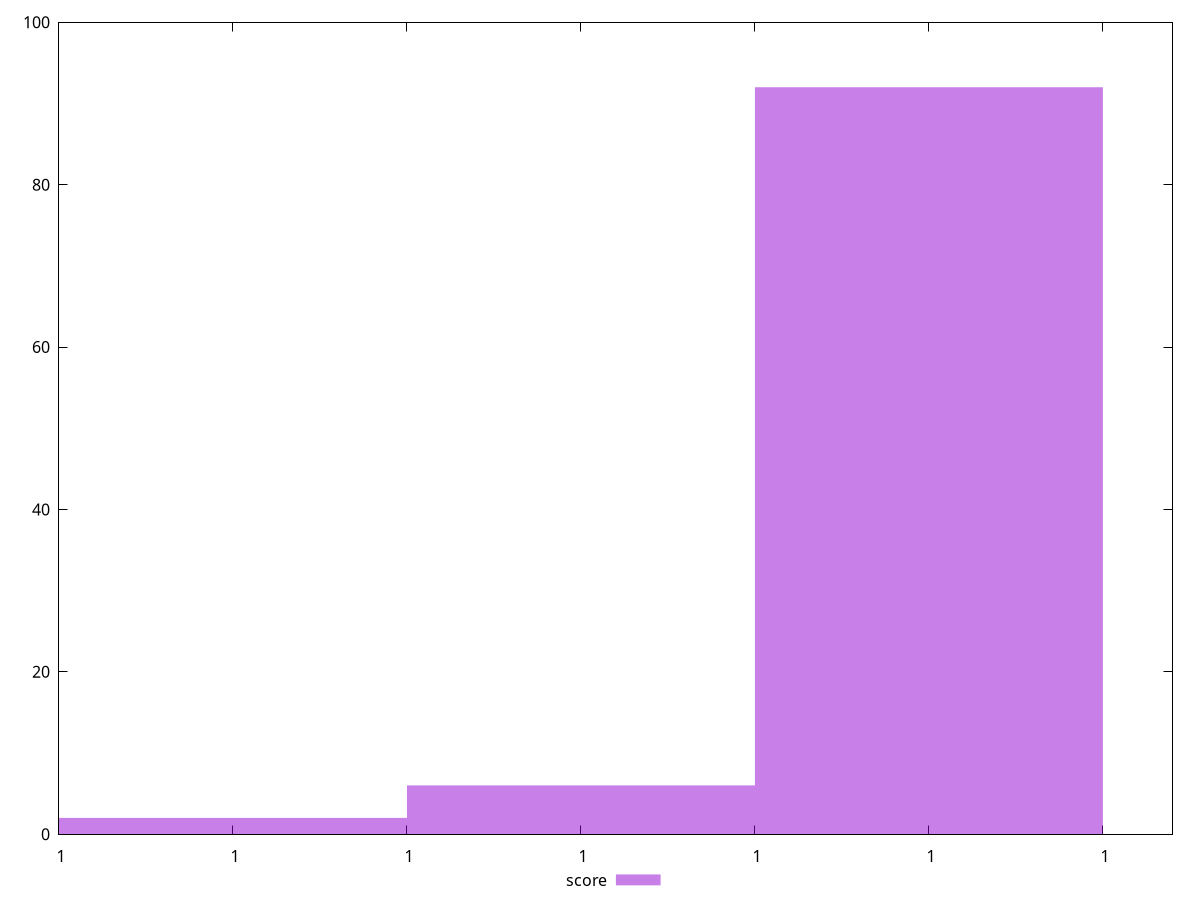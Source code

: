 reset
set terminal svg size 640, 490 enhanced background rgb 'white'
set output "reprap/bootup-time/samples/empty/score/histogram.svg"

$score <<EOF
0.9999999999999999 92
0.9999999999999977 2
0.9999999999999988 6
EOF

set key outside below
set boxwidth 1.0833797544944653e-15
set yrange [0:100]
set style fill transparent solid 0.5 noborder

plot \
  $score title "score" with boxes, \


reset